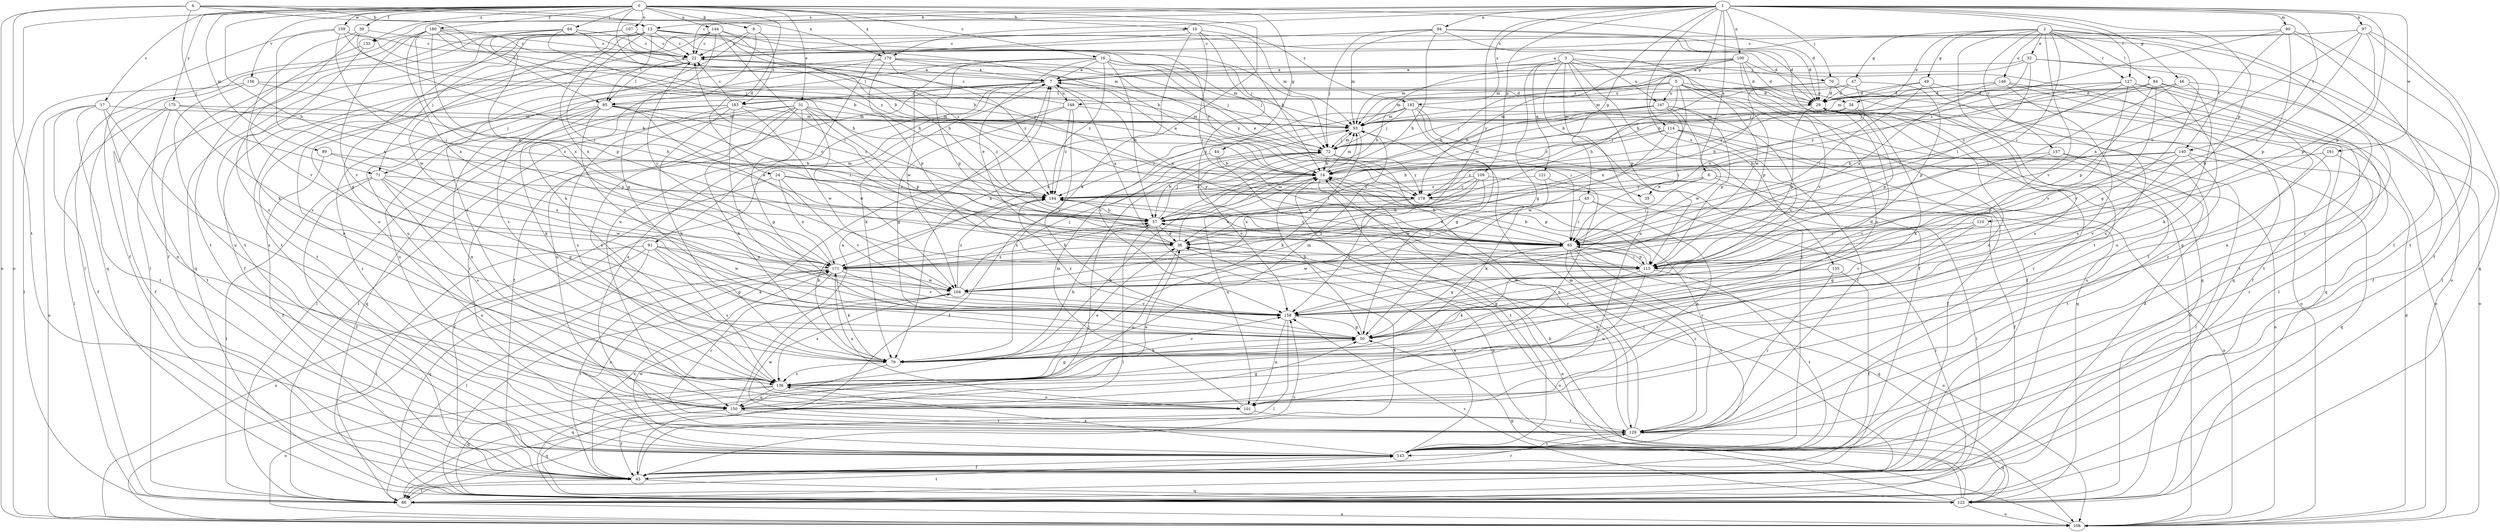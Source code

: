 strict digraph  {
0;
1;
2;
3;
4;
5;
6;
7;
8;
10;
13;
14;
16;
17;
22;
24;
29;
31;
32;
34;
35;
36;
39;
43;
44;
45;
46;
47;
49;
50;
57;
64;
65;
70;
71;
72;
79;
84;
85;
86;
89;
90;
91;
93;
94;
97;
100;
101;
107;
108;
109;
110;
114;
115;
121;
122;
127;
129;
133;
135;
136;
140;
143;
144;
146;
147;
148;
150;
156;
157;
158;
159;
161;
164;
170;
171;
175;
178;
180;
182;
183;
184;
0 -> 8  [label=b];
0 -> 10  [label=b];
0 -> 16  [label=c];
0 -> 17  [label=c];
0 -> 24  [label=d];
0 -> 29  [label=d];
0 -> 31  [label=e];
0 -> 39  [label=f];
0 -> 44  [label=g];
0 -> 57  [label=h];
0 -> 64  [label=i];
0 -> 79  [label=k];
0 -> 89  [label=m];
0 -> 107  [label=o];
0 -> 108  [label=o];
0 -> 133  [label=s];
0 -> 144  [label=u];
0 -> 156  [label=v];
0 -> 159  [label=w];
0 -> 170  [label=x];
0 -> 175  [label=y];
0 -> 178  [label=y];
0 -> 180  [label=z];
1 -> 6  [label=a];
1 -> 13  [label=b];
1 -> 22  [label=c];
1 -> 45  [label=g];
1 -> 46  [label=g];
1 -> 70  [label=j];
1 -> 90  [label=m];
1 -> 94  [label=n];
1 -> 97  [label=n];
1 -> 100  [label=n];
1 -> 109  [label=p];
1 -> 110  [label=p];
1 -> 114  [label=p];
1 -> 115  [label=p];
1 -> 127  [label=r];
1 -> 133  [label=s];
1 -> 135  [label=s];
1 -> 140  [label=t];
1 -> 161  [label=w];
1 -> 164  [label=w];
1 -> 170  [label=x];
1 -> 182  [label=z];
2 -> 32  [label=e];
2 -> 34  [label=e];
2 -> 47  [label=g];
2 -> 49  [label=g];
2 -> 65  [label=i];
2 -> 84  [label=l];
2 -> 108  [label=o];
2 -> 127  [label=r];
2 -> 129  [label=r];
2 -> 140  [label=t];
2 -> 143  [label=t];
2 -> 146  [label=u];
2 -> 157  [label=v];
2 -> 158  [label=v];
3 -> 7  [label=a];
3 -> 43  [label=f];
3 -> 50  [label=g];
3 -> 57  [label=h];
3 -> 70  [label=j];
3 -> 101  [label=n];
3 -> 115  [label=p];
3 -> 121  [label=q];
3 -> 122  [label=q];
3 -> 143  [label=t];
3 -> 147  [label=u];
4 -> 13  [label=b];
4 -> 71  [label=j];
4 -> 85  [label=l];
4 -> 108  [label=o];
4 -> 143  [label=t];
4 -> 170  [label=x];
4 -> 182  [label=z];
5 -> 14  [label=b];
5 -> 34  [label=e];
5 -> 43  [label=f];
5 -> 85  [label=l];
5 -> 108  [label=o];
5 -> 115  [label=p];
5 -> 147  [label=u];
5 -> 148  [label=u];
5 -> 171  [label=x];
5 -> 183  [label=z];
6 -> 35  [label=e];
6 -> 43  [label=f];
6 -> 65  [label=i];
6 -> 108  [label=o];
6 -> 178  [label=y];
7 -> 29  [label=d];
7 -> 43  [label=f];
7 -> 71  [label=j];
7 -> 79  [label=k];
7 -> 91  [label=m];
7 -> 148  [label=u];
7 -> 183  [label=z];
8 -> 22  [label=c];
8 -> 29  [label=d];
8 -> 79  [label=k];
8 -> 136  [label=s];
8 -> 183  [label=z];
10 -> 14  [label=b];
10 -> 22  [label=c];
10 -> 65  [label=i];
10 -> 79  [label=k];
10 -> 93  [label=m];
10 -> 115  [label=p];
10 -> 150  [label=u];
13 -> 22  [label=c];
13 -> 29  [label=d];
13 -> 65  [label=i];
13 -> 71  [label=j];
13 -> 72  [label=j];
13 -> 85  [label=l];
13 -> 143  [label=t];
13 -> 164  [label=w];
13 -> 171  [label=x];
13 -> 184  [label=z];
14 -> 7  [label=a];
14 -> 93  [label=m];
14 -> 101  [label=n];
14 -> 115  [label=p];
14 -> 129  [label=r];
14 -> 143  [label=t];
14 -> 184  [label=z];
16 -> 7  [label=a];
16 -> 35  [label=e];
16 -> 36  [label=e];
16 -> 57  [label=h];
16 -> 72  [label=j];
16 -> 85  [label=l];
16 -> 93  [label=m];
16 -> 115  [label=p];
16 -> 164  [label=w];
16 -> 184  [label=z];
17 -> 43  [label=f];
17 -> 93  [label=m];
17 -> 101  [label=n];
17 -> 108  [label=o];
17 -> 136  [label=s];
17 -> 143  [label=t];
22 -> 7  [label=a];
22 -> 29  [label=d];
22 -> 43  [label=f];
22 -> 85  [label=l];
22 -> 101  [label=n];
22 -> 143  [label=t];
24 -> 43  [label=f];
24 -> 158  [label=v];
24 -> 171  [label=x];
24 -> 178  [label=y];
24 -> 184  [label=z];
29 -> 93  [label=m];
29 -> 115  [label=p];
29 -> 129  [label=r];
31 -> 50  [label=g];
31 -> 79  [label=k];
31 -> 86  [label=l];
31 -> 93  [label=m];
31 -> 115  [label=p];
31 -> 129  [label=r];
31 -> 136  [label=s];
31 -> 150  [label=u];
31 -> 164  [label=w];
31 -> 184  [label=z];
32 -> 7  [label=a];
32 -> 50  [label=g];
32 -> 65  [label=i];
32 -> 86  [label=l];
32 -> 93  [label=m];
32 -> 171  [label=x];
34 -> 79  [label=k];
34 -> 93  [label=m];
34 -> 115  [label=p];
34 -> 184  [label=z];
36 -> 7  [label=a];
36 -> 22  [label=c];
36 -> 93  [label=m];
36 -> 108  [label=o];
36 -> 150  [label=u];
36 -> 171  [label=x];
39 -> 22  [label=c];
39 -> 57  [label=h];
39 -> 79  [label=k];
39 -> 158  [label=v];
43 -> 86  [label=l];
43 -> 122  [label=q];
43 -> 129  [label=r];
43 -> 158  [label=v];
43 -> 171  [label=x];
44 -> 14  [label=b];
44 -> 43  [label=f];
44 -> 65  [label=i];
45 -> 36  [label=e];
45 -> 57  [label=h];
45 -> 65  [label=i];
45 -> 86  [label=l];
45 -> 101  [label=n];
46 -> 29  [label=d];
46 -> 65  [label=i];
46 -> 72  [label=j];
46 -> 79  [label=k];
46 -> 101  [label=n];
47 -> 29  [label=d];
47 -> 36  [label=e];
47 -> 57  [label=h];
47 -> 93  [label=m];
47 -> 115  [label=p];
49 -> 29  [label=d];
49 -> 43  [label=f];
49 -> 65  [label=i];
49 -> 93  [label=m];
49 -> 136  [label=s];
50 -> 14  [label=b];
50 -> 29  [label=d];
50 -> 79  [label=k];
50 -> 184  [label=z];
57 -> 36  [label=e];
57 -> 43  [label=f];
57 -> 65  [label=i];
57 -> 72  [label=j];
57 -> 86  [label=l];
57 -> 171  [label=x];
64 -> 7  [label=a];
64 -> 14  [label=b];
64 -> 22  [label=c];
64 -> 43  [label=f];
64 -> 57  [label=h];
64 -> 122  [label=q];
64 -> 171  [label=x];
65 -> 7  [label=a];
65 -> 14  [label=b];
65 -> 50  [label=g];
65 -> 108  [label=o];
65 -> 115  [label=p];
65 -> 122  [label=q];
65 -> 129  [label=r];
65 -> 143  [label=t];
65 -> 164  [label=w];
65 -> 184  [label=z];
70 -> 29  [label=d];
70 -> 57  [label=h];
70 -> 93  [label=m];
70 -> 122  [label=q];
70 -> 136  [label=s];
71 -> 43  [label=f];
71 -> 50  [label=g];
71 -> 86  [label=l];
71 -> 136  [label=s];
71 -> 164  [label=w];
71 -> 184  [label=z];
72 -> 14  [label=b];
72 -> 57  [label=h];
72 -> 86  [label=l];
72 -> 93  [label=m];
72 -> 158  [label=v];
72 -> 178  [label=y];
79 -> 57  [label=h];
79 -> 93  [label=m];
79 -> 122  [label=q];
79 -> 136  [label=s];
79 -> 158  [label=v];
84 -> 14  [label=b];
84 -> 29  [label=d];
84 -> 43  [label=f];
84 -> 115  [label=p];
84 -> 143  [label=t];
84 -> 150  [label=u];
84 -> 158  [label=v];
84 -> 178  [label=y];
85 -> 36  [label=e];
85 -> 65  [label=i];
85 -> 79  [label=k];
85 -> 93  [label=m];
85 -> 101  [label=n];
85 -> 129  [label=r];
85 -> 150  [label=u];
85 -> 158  [label=v];
85 -> 184  [label=z];
86 -> 29  [label=d];
86 -> 72  [label=j];
86 -> 108  [label=o];
86 -> 143  [label=t];
89 -> 14  [label=b];
89 -> 43  [label=f];
89 -> 171  [label=x];
90 -> 22  [label=c];
90 -> 43  [label=f];
90 -> 115  [label=p];
90 -> 143  [label=t];
90 -> 171  [label=x];
90 -> 184  [label=z];
91 -> 50  [label=g];
91 -> 86  [label=l];
91 -> 108  [label=o];
91 -> 122  [label=q];
91 -> 136  [label=s];
91 -> 164  [label=w];
91 -> 171  [label=x];
93 -> 72  [label=j];
93 -> 79  [label=k];
93 -> 184  [label=z];
94 -> 22  [label=c];
94 -> 29  [label=d];
94 -> 43  [label=f];
94 -> 57  [label=h];
94 -> 72  [label=j];
94 -> 93  [label=m];
94 -> 164  [label=w];
97 -> 7  [label=a];
97 -> 22  [label=c];
97 -> 36  [label=e];
97 -> 65  [label=i];
97 -> 115  [label=p];
97 -> 122  [label=q];
97 -> 143  [label=t];
100 -> 7  [label=a];
100 -> 29  [label=d];
100 -> 57  [label=h];
100 -> 93  [label=m];
100 -> 122  [label=q];
100 -> 136  [label=s];
100 -> 158  [label=v];
100 -> 178  [label=y];
101 -> 93  [label=m];
101 -> 129  [label=r];
101 -> 171  [label=x];
107 -> 14  [label=b];
107 -> 22  [label=c];
107 -> 50  [label=g];
107 -> 72  [label=j];
107 -> 86  [label=l];
107 -> 122  [label=q];
107 -> 178  [label=y];
108 -> 14  [label=b];
108 -> 29  [label=d];
109 -> 36  [label=e];
109 -> 86  [label=l];
109 -> 164  [label=w];
109 -> 171  [label=x];
109 -> 178  [label=y];
109 -> 184  [label=z];
110 -> 50  [label=g];
110 -> 65  [label=i];
110 -> 158  [label=v];
114 -> 43  [label=f];
114 -> 57  [label=h];
114 -> 72  [label=j];
114 -> 108  [label=o];
114 -> 129  [label=r];
114 -> 164  [label=w];
115 -> 14  [label=b];
115 -> 50  [label=g];
115 -> 65  [label=i];
115 -> 79  [label=k];
115 -> 143  [label=t];
115 -> 150  [label=u];
115 -> 184  [label=z];
121 -> 79  [label=k];
121 -> 150  [label=u];
121 -> 184  [label=z];
122 -> 7  [label=a];
122 -> 14  [label=b];
122 -> 36  [label=e];
122 -> 50  [label=g];
122 -> 108  [label=o];
122 -> 158  [label=v];
127 -> 14  [label=b];
127 -> 29  [label=d];
127 -> 65  [label=i];
127 -> 108  [label=o];
127 -> 129  [label=r];
127 -> 143  [label=t];
127 -> 158  [label=v];
127 -> 178  [label=y];
129 -> 7  [label=a];
129 -> 57  [label=h];
129 -> 93  [label=m];
129 -> 122  [label=q];
129 -> 143  [label=t];
129 -> 164  [label=w];
133 -> 136  [label=s];
133 -> 143  [label=t];
135 -> 43  [label=f];
135 -> 129  [label=r];
135 -> 164  [label=w];
136 -> 14  [label=b];
136 -> 29  [label=d];
136 -> 36  [label=e];
136 -> 50  [label=g];
136 -> 101  [label=n];
136 -> 108  [label=o];
136 -> 122  [label=q];
136 -> 150  [label=u];
140 -> 14  [label=b];
140 -> 115  [label=p];
140 -> 122  [label=q];
140 -> 150  [label=u];
140 -> 158  [label=v];
140 -> 184  [label=z];
143 -> 36  [label=e];
143 -> 43  [label=f];
143 -> 136  [label=s];
143 -> 164  [label=w];
143 -> 171  [label=x];
144 -> 22  [label=c];
144 -> 50  [label=g];
144 -> 57  [label=h];
144 -> 65  [label=i];
144 -> 143  [label=t];
144 -> 150  [label=u];
144 -> 178  [label=y];
146 -> 29  [label=d];
146 -> 72  [label=j];
146 -> 86  [label=l];
146 -> 108  [label=o];
146 -> 136  [label=s];
146 -> 178  [label=y];
147 -> 14  [label=b];
147 -> 65  [label=i];
147 -> 72  [label=j];
147 -> 93  [label=m];
147 -> 115  [label=p];
147 -> 158  [label=v];
147 -> 164  [label=w];
148 -> 22  [label=c];
148 -> 50  [label=g];
148 -> 93  [label=m];
148 -> 108  [label=o];
148 -> 158  [label=v];
148 -> 184  [label=z];
150 -> 7  [label=a];
150 -> 36  [label=e];
150 -> 43  [label=f];
150 -> 50  [label=g];
150 -> 122  [label=q];
150 -> 129  [label=r];
156 -> 29  [label=d];
156 -> 57  [label=h];
156 -> 86  [label=l];
156 -> 150  [label=u];
157 -> 14  [label=b];
157 -> 86  [label=l];
157 -> 143  [label=t];
157 -> 158  [label=v];
158 -> 50  [label=g];
158 -> 86  [label=l];
158 -> 101  [label=n];
159 -> 14  [label=b];
159 -> 22  [label=c];
159 -> 43  [label=f];
159 -> 65  [label=i];
159 -> 72  [label=j];
159 -> 171  [label=x];
161 -> 14  [label=b];
161 -> 50  [label=g];
161 -> 129  [label=r];
164 -> 72  [label=j];
164 -> 136  [label=s];
164 -> 158  [label=v];
164 -> 184  [label=z];
170 -> 7  [label=a];
170 -> 72  [label=j];
170 -> 115  [label=p];
170 -> 136  [label=s];
170 -> 150  [label=u];
170 -> 178  [label=y];
170 -> 184  [label=z];
171 -> 22  [label=c];
171 -> 43  [label=f];
171 -> 57  [label=h];
171 -> 79  [label=k];
171 -> 86  [label=l];
171 -> 129  [label=r];
171 -> 158  [label=v];
171 -> 164  [label=w];
175 -> 43  [label=f];
175 -> 86  [label=l];
175 -> 93  [label=m];
175 -> 143  [label=t];
175 -> 158  [label=v];
175 -> 184  [label=z];
178 -> 36  [label=e];
178 -> 129  [label=r];
178 -> 158  [label=v];
180 -> 14  [label=b];
180 -> 22  [label=c];
180 -> 36  [label=e];
180 -> 57  [label=h];
180 -> 86  [label=l];
180 -> 93  [label=m];
180 -> 115  [label=p];
180 -> 158  [label=v];
180 -> 171  [label=x];
182 -> 50  [label=g];
182 -> 65  [label=i];
182 -> 72  [label=j];
182 -> 93  [label=m];
182 -> 108  [label=o];
182 -> 122  [label=q];
182 -> 158  [label=v];
182 -> 171  [label=x];
183 -> 22  [label=c];
183 -> 79  [label=k];
183 -> 86  [label=l];
183 -> 93  [label=m];
183 -> 122  [label=q];
183 -> 136  [label=s];
183 -> 158  [label=v];
183 -> 164  [label=w];
184 -> 57  [label=h];
184 -> 79  [label=k];
}
